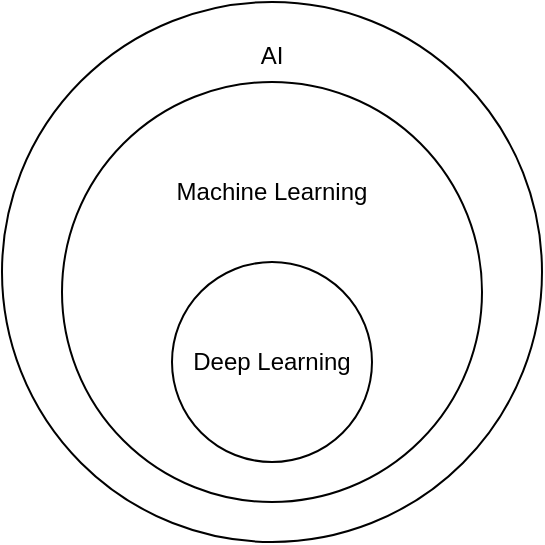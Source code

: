 <mxfile version="15.5.9" type="device"><diagram id="4YfqQKdQ3jZ0-I1QCaoB" name="Page-1"><mxGraphModel dx="730" dy="694" grid="1" gridSize="10" guides="1" tooltips="1" connect="1" arrows="1" fold="1" page="1" pageScale="1" pageWidth="827" pageHeight="1169" math="0" shadow="0"><root><mxCell id="0"/><mxCell id="1" parent="0"/><mxCell id="iYYdFcDwx-kiPkih_M4L-1" value="AI&lt;br&gt;&lt;br&gt;&lt;br&gt;&lt;br&gt;&lt;br&gt;&lt;br&gt;&lt;br&gt;&lt;br&gt;&lt;br&gt;&lt;br&gt;&lt;br&gt;&lt;br&gt;&lt;br&gt;&lt;br&gt;&lt;br&gt;&lt;br&gt;" style="ellipse;whiteSpace=wrap;html=1;aspect=fixed;" vertex="1" parent="1"><mxGeometry x="150" y="120" width="270" height="270" as="geometry"/></mxCell><mxCell id="iYYdFcDwx-kiPkih_M4L-2" value="Machine Learning&lt;br&gt;&lt;br&gt;&lt;br&gt;&lt;br&gt;&lt;br&gt;&lt;br&gt;&lt;br&gt;&lt;br&gt;" style="ellipse;whiteSpace=wrap;html=1;aspect=fixed;" vertex="1" parent="1"><mxGeometry x="180" y="160" width="210" height="210" as="geometry"/></mxCell><mxCell id="iYYdFcDwx-kiPkih_M4L-3" value="Deep Learning" style="ellipse;whiteSpace=wrap;html=1;aspect=fixed;" vertex="1" parent="1"><mxGeometry x="235" y="250" width="100" height="100" as="geometry"/></mxCell></root></mxGraphModel></diagram></mxfile>